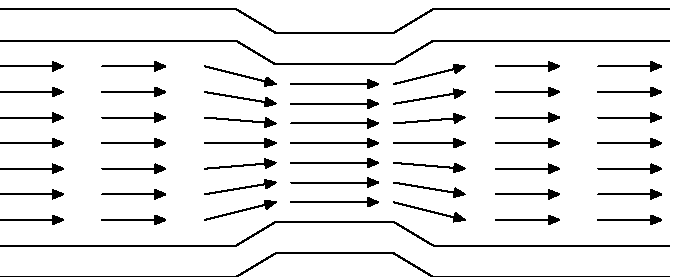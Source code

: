 beginfig(5);

u=1cm;
path p,pp,q,s,t; 
numeric d,l;

p=(0,0)--(3u,0)--(3.5u,0.3u)--(5u,0.3u)--(5.5u,0)--(8.5u,0);
pp=(0,0)--(3u,0)--(3.5u,-0.3u)--(5u,-0.3u)--(5.5u,0)--(8.5u,0);

q=p shifted (0,0.4u);
s=pp shifted (0,3u);
t=pp shifted (0,3.4u);

draw p;
draw q;
draw s; 
draw t;

d=1.3u;
l=0.8u;
k=1/8(3-0.4)*u;
k2=1/8(3-0.3-(0.3+0.4))*u;

for j=0 upto 1:
for i=1 upto 7:
drawarrow (d*j,k*i+0.4u)--(l+d*j,k*i+0.4u);
endfor
endfor

for i=1 upto 7:
drawarrow (2d,k*i+0.4u)--(3.5u,0.7u+k2*i);
endfor

for i=1 upto 7:
drawarrow (3.5u+0.2u,0.7u+k2*i)--(5u-0.2u,0.7u+k2*i);
endfor

for i=1 upto 7:
drawarrow (5u,0.7u+k2*i)--(3.5u-2d+5u,k*i+0.4u);
endfor

for j=1 upto 2:
for i=1 upto 7:
drawarrow (5u+j*d,k*i+0.4u)--(5u+j*d+l,k*i+0.4u);
endfor
endfor


endfig;
end;